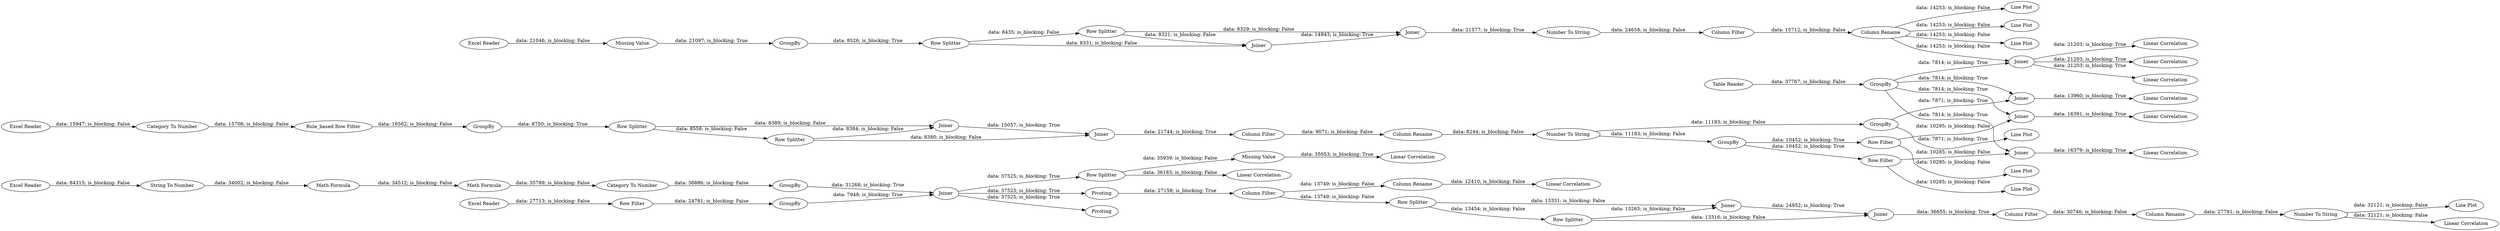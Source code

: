 digraph {
	"-3238492643079758802_318" [label="Missing Value"]
	"7142306525745263052_80" [label=Joiner]
	"-8408551143192370464_147" [label=Joiner]
	"-8408551143192370464_150" [label="Column Rename"]
	"-3238492643079758802_142" [label="Linear Correlation"]
	"7142306525745263052_167" [label="Column Rename"]
	"-7496987636095724834_128" [label="Number To String"]
	"-8408551143192370464_160" [label="Number To String"]
	"-3238492643079758802_132" [label="Line Plot"]
	"-3238492643079758802_309" [label="Column Rename"]
	"-6708534591600596243_173" [label="Math Formula"]
	"-3238492643079758802_264" [label="Row Splitter"]
	"7142306525745263052_168" [label="Number To String"]
	"-8408551143192370464_153" [label=Joiner]
	"-3238492643079758802_138" [label=GroupBy]
	"-3238492643079758802_140" [label="Linear Correlation"]
	"7142306525745263052_75" [label="Row Splitter"]
	"-3238492643079758802_156" [label=Joiner]
	"-7496987636095724834_127" [label="Column Rename"]
	"-7496987636095724834_117" [label=GroupBy]
	"-7496987636095724834_124" [label="Row Splitter"]
	"-6708534591600596243_174" [label="Math Formula"]
	"-3238492643079758802_157" [label="Line Plot"]
	"-3238492643079758802_224" [label="Row Filter"]
	"-3238492643079758802_50" [label="Excel Reader"]
	"-3238492643079758802_135" [label=GroupBy]
	"-3238492643079758802_212" [label=GroupBy]
	"-3238492643079758802_265" [label="Linear Correlation"]
	"-7496987636095724834_116" [label="Rule_based Row Filter"]
	"-6708534591600596243_183" [label="Category To Number"]
	"-3238492643079758802_141" [label=Joiner]
	"-3238492643079758802_164" [label="Linear Correlation"]
	"-3238492643079758802_308" [label=Pivoting]
	"-3238492643079758802_213" [label="Excel Reader"]
	"-3238492643079758802_137" [label="Table Reader"]
	"-7496987636095724834_122" [label="Row Splitter"]
	"-7496987636095724834_115" [label="Category To Number"]
	"-3238492643079758802_214" [label=Joiner]
	"-3238492643079758802_311" [label="Linear Correlation"]
	"-8408551143192370464_152" [label="Column Filter"]
	"-3238492643079758802_160" [label="Line Plot"]
	"-7496987636095724834_118" [label=Joiner]
	"-3238492643079758802_131" [label="Row Filter"]
	"-3238492643079758802_129" [label="Line Plot"]
	"-3238492643079758802_162" [label="Line Plot"]
	"-8408551143192370464_159" [label="Missing Value"]
	"-8408551143192370464_154" [label=GroupBy]
	"-3238492643079758802_136" [label="Line Plot"]
	"-3238492643079758802_315" [label=Pivoting]
	"7142306525745263052_81" [label=Joiner]
	"-3238492643079758802_130" [label="Row Filter"]
	"-7496987636095724834_126" [label="Column Filter"]
	"-3238492643079758802_146" [label="Excel Reader"]
	"-3238492643079758802_165" [label="Linear Correlation"]
	"-8408551143192370464_145" [label="Row Splitter"]
	"-3238492643079758802_128" [label=GroupBy]
	"-3238492643079758802_49" [label="Excel Reader"]
	"-3238492643079758802_143" [label=Joiner]
	"-3238492643079758802_166" [label="Linear Correlation"]
	"-3238492643079758802_263" [label="Linear Correlation"]
	"-3238492643079758802_310" [label="Column Filter"]
	"-3238492643079758802_325" [label="Line Plot"]
	"7142306525745263052_77" [label="Row Splitter"]
	"-7496987636095724834_125" [label=Joiner]
	"-6708534591600596243_172" [label="String To Number"]
	"7142306525745263052_82" [label="Column Filter"]
	"-3238492643079758802_223" [label=GroupBy]
	"-3238492643079758802_326" [label="Linear Correlation"]
	"-3238492643079758802_139" [label=Joiner]
	"-3238492643079758802_144" [label="Linear Correlation"]
	"-8408551143192370464_148" [label="Row Splitter"]
	"-3238492643079758802_141" -> "-3238492643079758802_142" [label="data: 16391; is_blocking: True"]
	"-6708534591600596243_174" -> "-6708534591600596243_183" [label="data: 35789; is_blocking: False"]
	"-3238492643079758802_212" -> "-3238492643079758802_214" [label="data: 31268; is_blocking: True"]
	"-3238492643079758802_156" -> "-3238492643079758802_166" [label="data: 21203; is_blocking: True"]
	"-7496987636095724834_122" -> "-7496987636095724834_124" [label="data: 8558; is_blocking: False"]
	"-3238492643079758802_135" -> "-3238492643079758802_136" [label="data: 7871; is_blocking: True"]
	"-7496987636095724834_128" -> "-3238492643079758802_135" [label="data: 11183; is_blocking: False"]
	"-3238492643079758802_131" -> "-3238492643079758802_132" [label="data: 10295; is_blocking: False"]
	"7142306525745263052_75" -> "7142306525745263052_80" [label="data: 13331; is_blocking: False"]
	"-3238492643079758802_137" -> "-3238492643079758802_138" [label="data: 37767; is_blocking: False"]
	"-3238492643079758802_156" -> "-3238492643079758802_165" [label="data: 21203; is_blocking: True"]
	"-3238492643079758802_224" -> "-3238492643079758802_223" [label="data: 24781; is_blocking: False"]
	"-3238492643079758802_213" -> "-3238492643079758802_224" [label="data: 27713; is_blocking: False"]
	"-7496987636095724834_122" -> "-7496987636095724834_118" [label="data: 8389; is_blocking: False"]
	"-8408551143192370464_154" -> "-8408551143192370464_145" [label="data: 8526; is_blocking: True"]
	"-3238492643079758802_130" -> "-3238492643079758802_129" [label="data: 10285; is_blocking: False"]
	"-3238492643079758802_143" -> "-3238492643079758802_144" [label="data: 16379; is_blocking: True"]
	"-3238492643079758802_131" -> "-3238492643079758802_141" [label="data: 10295; is_blocking: False"]
	"7142306525745263052_167" -> "7142306525745263052_168" [label="data: 27791; is_blocking: False"]
	"-8408551143192370464_153" -> "-8408551143192370464_147" [label="data: 14943; is_blocking: True"]
	"-7496987636095724834_116" -> "-7496987636095724834_117" [label="data: 16562; is_blocking: False"]
	"-7496987636095724834_124" -> "-7496987636095724834_118" [label="data: 8384; is_blocking: False"]
	"-8408551143192370464_150" -> "-3238492643079758802_162" [label="data: 14253; is_blocking: False"]
	"-8408551143192370464_150" -> "-3238492643079758802_160" [label="data: 14253; is_blocking: False"]
	"-3238492643079758802_308" -> "-3238492643079758802_310" [label="data: 27158; is_blocking: True"]
	"-3238492643079758802_264" -> "-3238492643079758802_318" [label="data: 35939; is_blocking: False"]
	"-7496987636095724834_117" -> "-7496987636095724834_122" [label="data: 8750; is_blocking: True"]
	"-3238492643079758802_264" -> "-3238492643079758802_263" [label="data: 36183; is_blocking: False"]
	"-8408551143192370464_145" -> "-8408551143192370464_153" [label="data: 8331; is_blocking: False"]
	"-3238492643079758802_309" -> "-3238492643079758802_311" [label="data: 12410; is_blocking: False"]
	"-3238492643079758802_318" -> "-3238492643079758802_265" [label="data: 35053; is_blocking: True"]
	"-3238492643079758802_135" -> "-3238492643079758802_139" [label="data: 7871; is_blocking: True"]
	"7142306525745263052_168" -> "-3238492643079758802_326" [label="data: 32121; is_blocking: False"]
	"-3238492643079758802_146" -> "-8408551143192370464_159" [label="data: 21046; is_blocking: False"]
	"7142306525745263052_75" -> "7142306525745263052_77" [label="data: 13454; is_blocking: False"]
	"-3238492643079758802_49" -> "-7496987636095724834_115" [label="data: 15947; is_blocking: False"]
	"-8408551143192370464_145" -> "-8408551143192370464_148" [label="data: 8435; is_blocking: False"]
	"-8408551143192370464_159" -> "-8408551143192370464_154" [label="data: 21097; is_blocking: True"]
	"-3238492643079758802_214" -> "-3238492643079758802_308" [label="data: 37525; is_blocking: True"]
	"-3238492643079758802_139" -> "-3238492643079758802_140" [label="data: 13960; is_blocking: True"]
	"-3238492643079758802_138" -> "-3238492643079758802_139" [label="data: 7814; is_blocking: True"]
	"-7496987636095724834_118" -> "-7496987636095724834_125" [label="data: 15057; is_blocking: True"]
	"7142306525745263052_82" -> "7142306525745263052_167" [label="data: 30746; is_blocking: False"]
	"-8408551143192370464_148" -> "-8408551143192370464_153" [label="data: 8321; is_blocking: False"]
	"-7496987636095724834_124" -> "-7496987636095724834_125" [label="data: 8380; is_blocking: False"]
	"-3238492643079758802_223" -> "-3238492643079758802_214" [label="data: 7948; is_blocking: True"]
	"-7496987636095724834_128" -> "-3238492643079758802_128" [label="data: 11183; is_blocking: False"]
	"-8408551143192370464_150" -> "-3238492643079758802_156" [label="data: 14253; is_blocking: False"]
	"-6708534591600596243_173" -> "-6708534591600596243_174" [label="data: 34512; is_blocking: False"]
	"-8408551143192370464_147" -> "-8408551143192370464_160" [label="data: 21577; is_blocking: True"]
	"7142306525745263052_168" -> "-3238492643079758802_325" [label="data: 32121; is_blocking: False"]
	"-3238492643079758802_138" -> "-3238492643079758802_141" [label="data: 7814; is_blocking: True"]
	"-3238492643079758802_156" -> "-3238492643079758802_164" [label="data: 21203; is_blocking: True"]
	"-8408551143192370464_148" -> "-8408551143192370464_147" [label="data: 8329; is_blocking: False"]
	"-3238492643079758802_310" -> "7142306525745263052_75" [label="data: 13749; is_blocking: False"]
	"-7496987636095724834_127" -> "-7496987636095724834_128" [label="data: 8244; is_blocking: False"]
	"-8408551143192370464_152" -> "-8408551143192370464_150" [label="data: 15712; is_blocking: False"]
	"7142306525745263052_81" -> "7142306525745263052_82" [label="data: 36655; is_blocking: True"]
	"-7496987636095724834_115" -> "-7496987636095724834_116" [label="data: 15706; is_blocking: False"]
	"-3238492643079758802_128" -> "-3238492643079758802_131" [label="data: 10452; is_blocking: True"]
	"-7496987636095724834_125" -> "-7496987636095724834_126" [label="data: 21744; is_blocking: True"]
	"-3238492643079758802_130" -> "-3238492643079758802_143" [label="data: 10285; is_blocking: False"]
	"-8408551143192370464_160" -> "-8408551143192370464_152" [label="data: 24658; is_blocking: False"]
	"7142306525745263052_77" -> "7142306525745263052_80" [label="data: 13265; is_blocking: False"]
	"-3238492643079758802_50" -> "-6708534591600596243_172" [label="data: 84315; is_blocking: False"]
	"7142306525745263052_80" -> "7142306525745263052_81" [label="data: 24952; is_blocking: True"]
	"-3238492643079758802_138" -> "-3238492643079758802_143" [label="data: 7814; is_blocking: True"]
	"-7496987636095724834_126" -> "-7496987636095724834_127" [label="data: 9071; is_blocking: False"]
	"-3238492643079758802_138" -> "-3238492643079758802_156" [label="data: 7814; is_blocking: True"]
	"7142306525745263052_77" -> "7142306525745263052_81" [label="data: 13316; is_blocking: False"]
	"-3238492643079758802_214" -> "-3238492643079758802_315" [label="data: 37525; is_blocking: True"]
	"-3238492643079758802_310" -> "-3238492643079758802_309" [label="data: 13749; is_blocking: False"]
	"-3238492643079758802_128" -> "-3238492643079758802_130" [label="data: 10452; is_blocking: True"]
	"-6708534591600596243_172" -> "-6708534591600596243_173" [label="data: 34002; is_blocking: False"]
	"-6708534591600596243_183" -> "-3238492643079758802_212" [label="data: 36886; is_blocking: False"]
	"-3238492643079758802_214" -> "-3238492643079758802_264" [label="data: 37525; is_blocking: True"]
	"-8408551143192370464_150" -> "-3238492643079758802_157" [label="data: 14253; is_blocking: False"]
	rankdir=LR
}
